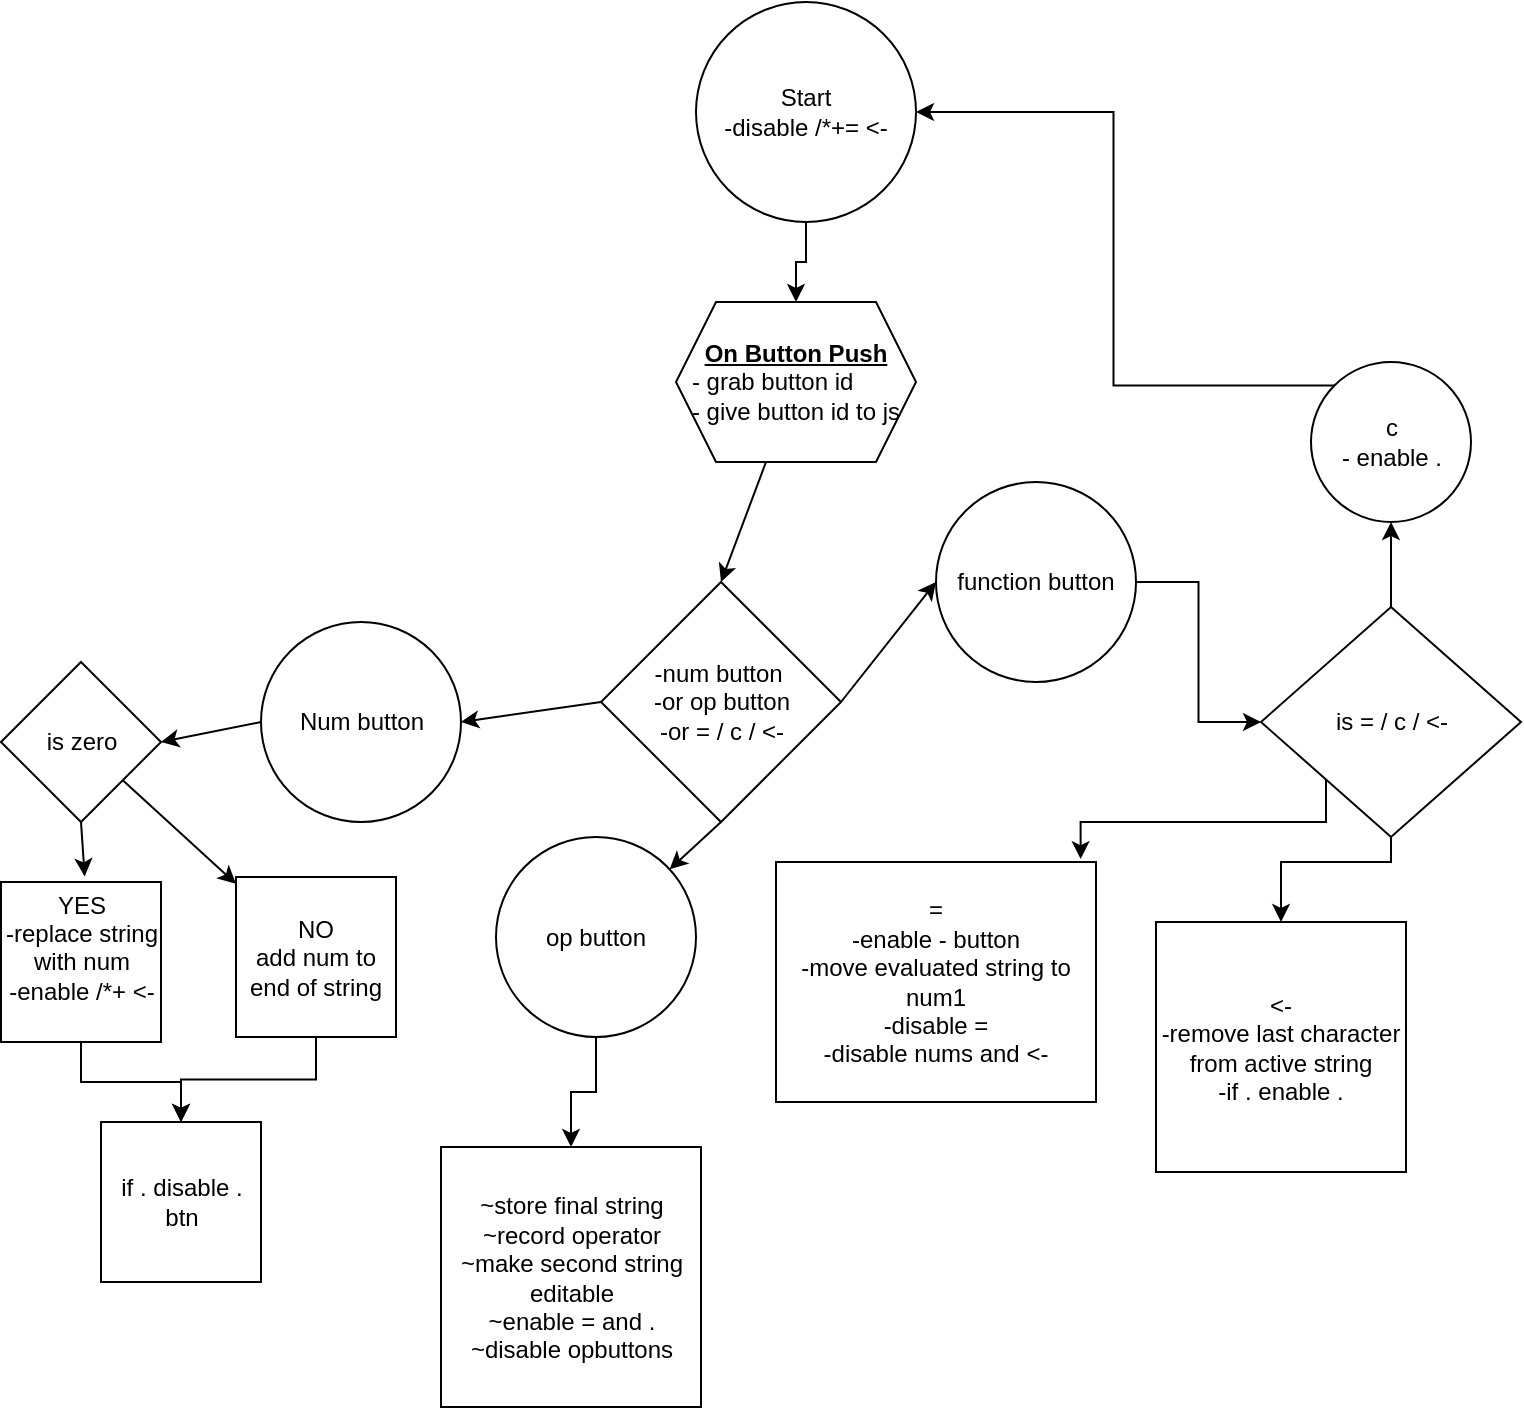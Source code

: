 <mxfile version="16.0.0" type="github">
  <diagram id="WDN_C8KxTWNd6J8GgOZ-" name="Page-1">
    <mxGraphModel dx="791" dy="378" grid="1" gridSize="10" guides="1" tooltips="1" connect="1" arrows="1" fold="1" page="1" pageScale="1" pageWidth="850" pageHeight="1100" math="0" shadow="0">
      <root>
        <mxCell id="0" />
        <mxCell id="1" parent="0" />
        <mxCell id="B97woz72RO7mcEZSM3U5-1" value="" style="edgeStyle=orthogonalEdgeStyle;rounded=0;orthogonalLoop=1;jettySize=auto;html=1;" edge="1" parent="1" source="OPFMyvNQhpGu_Gacs0BT-1" target="OPFMyvNQhpGu_Gacs0BT-3">
          <mxGeometry relative="1" as="geometry" />
        </mxCell>
        <mxCell id="OPFMyvNQhpGu_Gacs0BT-1" value="Start&lt;br&gt;-disable /*+= &amp;lt;-" style="ellipse;whiteSpace=wrap;html=1;aspect=fixed;" parent="1" vertex="1">
          <mxGeometry x="360" y="20" width="110" height="110" as="geometry" />
        </mxCell>
        <mxCell id="OPFMyvNQhpGu_Gacs0BT-3" value="&lt;u style=&quot;font-weight: bold&quot;&gt;On Button Push&lt;/u&gt;&lt;br&gt;&lt;div style=&quot;text-align: left&quot;&gt;&lt;span&gt;- grab button id&lt;/span&gt;&lt;/div&gt;&lt;div style=&quot;text-align: left&quot;&gt;&lt;span&gt;- give button id to js&lt;/span&gt;&lt;/div&gt;" style="shape=hexagon;perimeter=hexagonPerimeter2;whiteSpace=wrap;html=1;fixedSize=1;align=center;" parent="1" vertex="1">
          <mxGeometry x="350" y="170" width="120" height="80" as="geometry" />
        </mxCell>
        <mxCell id="OPFMyvNQhpGu_Gacs0BT-4" value="-num button&amp;nbsp;&lt;br&gt;-or op button &lt;br&gt;-or = / c / &amp;lt;-" style="rhombus;whiteSpace=wrap;html=1;align=center;" parent="1" vertex="1">
          <mxGeometry x="312.5" y="310" width="120" height="120" as="geometry" />
        </mxCell>
        <mxCell id="OPFMyvNQhpGu_Gacs0BT-5" value="Num button" style="ellipse;whiteSpace=wrap;html=1;aspect=fixed;fontFamily=Helvetica;fontSize=12;fontColor=rgb(0, 0, 0);align=center;strokeColor=rgb(0, 0, 0);fillColor=rgb(255, 255, 255);" parent="1" vertex="1">
          <mxGeometry x="142.5" y="330" width="100" height="100" as="geometry" />
        </mxCell>
        <mxCell id="OPFMyvNQhpGu_Gacs0BT-35" style="edgeStyle=orthogonalEdgeStyle;rounded=0;orthogonalLoop=1;jettySize=auto;html=1;exitX=0.5;exitY=1;exitDx=0;exitDy=0;entryX=0.5;entryY=0;entryDx=0;entryDy=0;" parent="1" source="OPFMyvNQhpGu_Gacs0BT-6" target="OPFMyvNQhpGu_Gacs0BT-31" edge="1">
          <mxGeometry relative="1" as="geometry">
            <mxPoint x="390" y="600" as="targetPoint" />
          </mxGeometry>
        </mxCell>
        <mxCell id="OPFMyvNQhpGu_Gacs0BT-6" value="op button" style="ellipse;whiteSpace=wrap;html=1;aspect=fixed;fontFamily=Helvetica;fontSize=12;fontColor=rgb(0, 0, 0);align=center;strokeColor=rgb(0, 0, 0);fillColor=rgb(255, 255, 255);" parent="1" vertex="1">
          <mxGeometry x="260" y="437.5" width="100" height="100" as="geometry" />
        </mxCell>
        <mxCell id="B97woz72RO7mcEZSM3U5-5" style="edgeStyle=orthogonalEdgeStyle;rounded=0;orthogonalLoop=1;jettySize=auto;html=1;exitX=1;exitY=0.5;exitDx=0;exitDy=0;entryX=0;entryY=0.5;entryDx=0;entryDy=0;" edge="1" parent="1" source="OPFMyvNQhpGu_Gacs0BT-8" target="B97woz72RO7mcEZSM3U5-3">
          <mxGeometry relative="1" as="geometry" />
        </mxCell>
        <mxCell id="OPFMyvNQhpGu_Gacs0BT-8" value="function button" style="ellipse;whiteSpace=wrap;html=1;aspect=fixed;fontFamily=Helvetica;fontSize=12;fontColor=rgb(0, 0, 0);align=center;strokeColor=rgb(0, 0, 0);fillColor=rgb(255, 255, 255);" parent="1" vertex="1">
          <mxGeometry x="480" y="260" width="100" height="100" as="geometry" />
        </mxCell>
        <mxCell id="OPFMyvNQhpGu_Gacs0BT-10" value="is zero" style="rhombus;whiteSpace=wrap;html=1;" parent="1" vertex="1">
          <mxGeometry x="12.5" y="350" width="80" height="80" as="geometry" />
        </mxCell>
        <mxCell id="B97woz72RO7mcEZSM3U5-27" style="edgeStyle=orthogonalEdgeStyle;rounded=0;orthogonalLoop=1;jettySize=auto;html=1;exitX=0.5;exitY=1;exitDx=0;exitDy=0;entryX=0.5;entryY=0;entryDx=0;entryDy=0;" edge="1" parent="1" source="OPFMyvNQhpGu_Gacs0BT-12" target="B97woz72RO7mcEZSM3U5-25">
          <mxGeometry relative="1" as="geometry" />
        </mxCell>
        <mxCell id="OPFMyvNQhpGu_Gacs0BT-12" value="YES&lt;br&gt;-replace string with num&lt;br&gt;-enable /*+ &amp;lt;-&amp;nbsp;&amp;nbsp;" style="whiteSpace=wrap;html=1;aspect=fixed;fontFamily=Helvetica;fontSize=12;fontColor=rgb(0, 0, 0);align=center;strokeColor=rgb(0, 0, 0);fillColor=rgb(255, 255, 255);" parent="1" vertex="1">
          <mxGeometry x="12.5" y="460" width="80" height="80" as="geometry" />
        </mxCell>
        <mxCell id="B97woz72RO7mcEZSM3U5-26" style="edgeStyle=orthogonalEdgeStyle;rounded=0;orthogonalLoop=1;jettySize=auto;html=1;exitX=0.5;exitY=1;exitDx=0;exitDy=0;entryX=0.5;entryY=0;entryDx=0;entryDy=0;" edge="1" parent="1" source="OPFMyvNQhpGu_Gacs0BT-13" target="B97woz72RO7mcEZSM3U5-25">
          <mxGeometry relative="1" as="geometry" />
        </mxCell>
        <mxCell id="OPFMyvNQhpGu_Gacs0BT-13" value="NO&lt;br&gt;add num to end of string" style="whiteSpace=wrap;html=1;aspect=fixed;fontFamily=Helvetica;fontSize=12;fontColor=rgb(0, 0, 0);align=center;strokeColor=rgb(0, 0, 0);fillColor=rgb(255, 255, 255);" parent="1" vertex="1">
          <mxGeometry x="130" y="457.5" width="80" height="80" as="geometry" />
        </mxCell>
        <mxCell id="OPFMyvNQhpGu_Gacs0BT-19" value="" style="endArrow=classic;html=1;rounded=0;entryX=0.5;entryY=0;entryDx=0;entryDy=0;" parent="1" source="OPFMyvNQhpGu_Gacs0BT-3" target="OPFMyvNQhpGu_Gacs0BT-4" edge="1">
          <mxGeometry width="50" height="50" relative="1" as="geometry">
            <mxPoint x="210" y="340" as="sourcePoint" />
            <mxPoint x="260" y="290" as="targetPoint" />
          </mxGeometry>
        </mxCell>
        <mxCell id="OPFMyvNQhpGu_Gacs0BT-22" value="" style="endArrow=classic;html=1;rounded=0;exitX=0;exitY=0.5;exitDx=0;exitDy=0;entryX=1;entryY=0.5;entryDx=0;entryDy=0;" parent="1" source="OPFMyvNQhpGu_Gacs0BT-4" target="OPFMyvNQhpGu_Gacs0BT-5" edge="1">
          <mxGeometry width="50" height="50" relative="1" as="geometry">
            <mxPoint x="392.5" y="170" as="sourcePoint" />
            <mxPoint x="377.5" y="200" as="targetPoint" />
          </mxGeometry>
        </mxCell>
        <mxCell id="OPFMyvNQhpGu_Gacs0BT-23" value="" style="endArrow=classic;html=1;rounded=0;entryX=1;entryY=0.5;entryDx=0;entryDy=0;exitX=0;exitY=0.5;exitDx=0;exitDy=0;" parent="1" source="OPFMyvNQhpGu_Gacs0BT-5" target="OPFMyvNQhpGu_Gacs0BT-10" edge="1">
          <mxGeometry width="50" height="50" relative="1" as="geometry">
            <mxPoint x="192.5" y="400" as="sourcePoint" />
            <mxPoint x="242.5" y="350" as="targetPoint" />
          </mxGeometry>
        </mxCell>
        <mxCell id="OPFMyvNQhpGu_Gacs0BT-24" value="" style="endArrow=classic;html=1;rounded=0;entryX=0.523;entryY=-0.035;entryDx=0;entryDy=0;exitX=0.5;exitY=1;exitDx=0;exitDy=0;entryPerimeter=0;" parent="1" source="OPFMyvNQhpGu_Gacs0BT-10" target="OPFMyvNQhpGu_Gacs0BT-12" edge="1">
          <mxGeometry width="50" height="50" relative="1" as="geometry">
            <mxPoint x="152.5" y="390" as="sourcePoint" />
            <mxPoint x="102.5" y="400" as="targetPoint" />
          </mxGeometry>
        </mxCell>
        <mxCell id="OPFMyvNQhpGu_Gacs0BT-25" value="" style="endArrow=classic;html=1;rounded=0;" parent="1" source="OPFMyvNQhpGu_Gacs0BT-10" target="OPFMyvNQhpGu_Gacs0BT-13" edge="1">
          <mxGeometry width="50" height="50" relative="1" as="geometry">
            <mxPoint x="62.5" y="440" as="sourcePoint" />
            <mxPoint x="64.34" y="467.2" as="targetPoint" />
          </mxGeometry>
        </mxCell>
        <mxCell id="OPFMyvNQhpGu_Gacs0BT-26" value="" style="endArrow=classic;html=1;rounded=0;exitX=0.5;exitY=1;exitDx=0;exitDy=0;" parent="1" source="OPFMyvNQhpGu_Gacs0BT-4" target="OPFMyvNQhpGu_Gacs0BT-6" edge="1">
          <mxGeometry width="50" height="50" relative="1" as="geometry">
            <mxPoint x="322.5" y="380" as="sourcePoint" />
            <mxPoint x="252.5" y="390" as="targetPoint" />
          </mxGeometry>
        </mxCell>
        <mxCell id="OPFMyvNQhpGu_Gacs0BT-27" value="" style="endArrow=classic;html=1;rounded=0;exitX=1;exitY=0.5;exitDx=0;exitDy=0;entryX=0;entryY=0.5;entryDx=0;entryDy=0;" parent="1" source="OPFMyvNQhpGu_Gacs0BT-4" target="OPFMyvNQhpGu_Gacs0BT-8" edge="1">
          <mxGeometry width="50" height="50" relative="1" as="geometry">
            <mxPoint x="382.5" y="440.0" as="sourcePoint" />
            <mxPoint x="382.5" y="480" as="targetPoint" />
          </mxGeometry>
        </mxCell>
        <mxCell id="OPFMyvNQhpGu_Gacs0BT-31" value="~store final string&lt;br&gt;~record operator&lt;br&gt;~make second string editable&lt;br&gt;~enable = and .&lt;br&gt;~disable opbuttons" style="whiteSpace=wrap;html=1;aspect=fixed;" parent="1" vertex="1">
          <mxGeometry x="232.5" y="592.5" width="130" height="130" as="geometry" />
        </mxCell>
        <mxCell id="B97woz72RO7mcEZSM3U5-10" style="edgeStyle=orthogonalEdgeStyle;rounded=0;orthogonalLoop=1;jettySize=auto;html=1;exitX=0.5;exitY=0;exitDx=0;exitDy=0;entryX=0.5;entryY=1;entryDx=0;entryDy=0;" edge="1" parent="1" source="B97woz72RO7mcEZSM3U5-3">
          <mxGeometry relative="1" as="geometry">
            <mxPoint x="707.5" y="280" as="targetPoint" />
          </mxGeometry>
        </mxCell>
        <mxCell id="B97woz72RO7mcEZSM3U5-15" style="edgeStyle=orthogonalEdgeStyle;rounded=0;orthogonalLoop=1;jettySize=auto;html=1;exitX=0;exitY=1;exitDx=0;exitDy=0;entryX=0.952;entryY=-0.012;entryDx=0;entryDy=0;entryPerimeter=0;" edge="1" parent="1" source="B97woz72RO7mcEZSM3U5-3" target="B97woz72RO7mcEZSM3U5-11">
          <mxGeometry relative="1" as="geometry">
            <Array as="points">
              <mxPoint x="675" y="430" />
              <mxPoint x="552" y="430" />
            </Array>
          </mxGeometry>
        </mxCell>
        <mxCell id="B97woz72RO7mcEZSM3U5-17" style="edgeStyle=orthogonalEdgeStyle;rounded=0;orthogonalLoop=1;jettySize=auto;html=1;exitX=0.5;exitY=1;exitDx=0;exitDy=0;entryX=0.5;entryY=0;entryDx=0;entryDy=0;" edge="1" parent="1" source="B97woz72RO7mcEZSM3U5-3" target="B97woz72RO7mcEZSM3U5-16">
          <mxGeometry relative="1" as="geometry">
            <Array as="points">
              <mxPoint x="708" y="450" />
              <mxPoint x="652" y="450" />
            </Array>
          </mxGeometry>
        </mxCell>
        <mxCell id="B97woz72RO7mcEZSM3U5-3" value="is = / c / &amp;lt;-" style="rhombus;whiteSpace=wrap;html=1;" vertex="1" parent="1">
          <mxGeometry x="642.5" y="322.5" width="130" height="115" as="geometry" />
        </mxCell>
        <mxCell id="B97woz72RO7mcEZSM3U5-9" style="edgeStyle=orthogonalEdgeStyle;rounded=0;orthogonalLoop=1;jettySize=auto;html=1;exitX=0;exitY=0;exitDx=0;exitDy=0;entryX=1;entryY=0.5;entryDx=0;entryDy=0;" edge="1" parent="1" source="B97woz72RO7mcEZSM3U5-8" target="OPFMyvNQhpGu_Gacs0BT-1">
          <mxGeometry relative="1" as="geometry" />
        </mxCell>
        <mxCell id="B97woz72RO7mcEZSM3U5-8" value="c&lt;br&gt;- enable ." style="ellipse;whiteSpace=wrap;html=1;aspect=fixed;" vertex="1" parent="1">
          <mxGeometry x="667.5" y="200" width="80" height="80" as="geometry" />
        </mxCell>
        <mxCell id="B97woz72RO7mcEZSM3U5-11" value="=&lt;br&gt;-enable - button&lt;br&gt;-move evaluated string to num1&lt;br&gt;-disable =&lt;br&gt;-disable nums and &amp;lt;-" style="rounded=0;whiteSpace=wrap;html=1;" vertex="1" parent="1">
          <mxGeometry x="400" y="450" width="160" height="120" as="geometry" />
        </mxCell>
        <mxCell id="B97woz72RO7mcEZSM3U5-16" value="&amp;lt;-&lt;br&gt;-remove last character from active string&lt;br&gt;-if . enable ." style="whiteSpace=wrap;html=1;aspect=fixed;" vertex="1" parent="1">
          <mxGeometry x="590" y="480" width="125" height="125" as="geometry" />
        </mxCell>
        <mxCell id="B97woz72RO7mcEZSM3U5-25" value="&lt;span&gt;if . disable . btn&lt;/span&gt;" style="whiteSpace=wrap;html=1;aspect=fixed;" vertex="1" parent="1">
          <mxGeometry x="62.5" y="580" width="80" height="80" as="geometry" />
        </mxCell>
      </root>
    </mxGraphModel>
  </diagram>
</mxfile>
